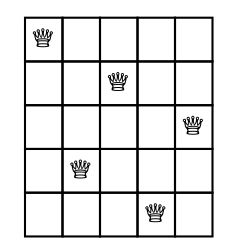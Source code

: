 digraph D { node [shape=plaintext] some_node [<label>=<<table border="0" cellborder="1" cellspacing="0"><tr><td>&#9813;</td><td></td><td></td><td></td><td></td></tr><tr><td></td><td></td><td>&#9813;</td><td></td><td></td></tr><tr><td></td><td></td><td></td><td></td><td>&#9813;</td></tr><tr><td></td><td>&#9813;</td><td></td><td></td><td></td></tr><tr><td></td><td></td><td></td><td>&#9813;</td><td></td></tr></table>>]; }